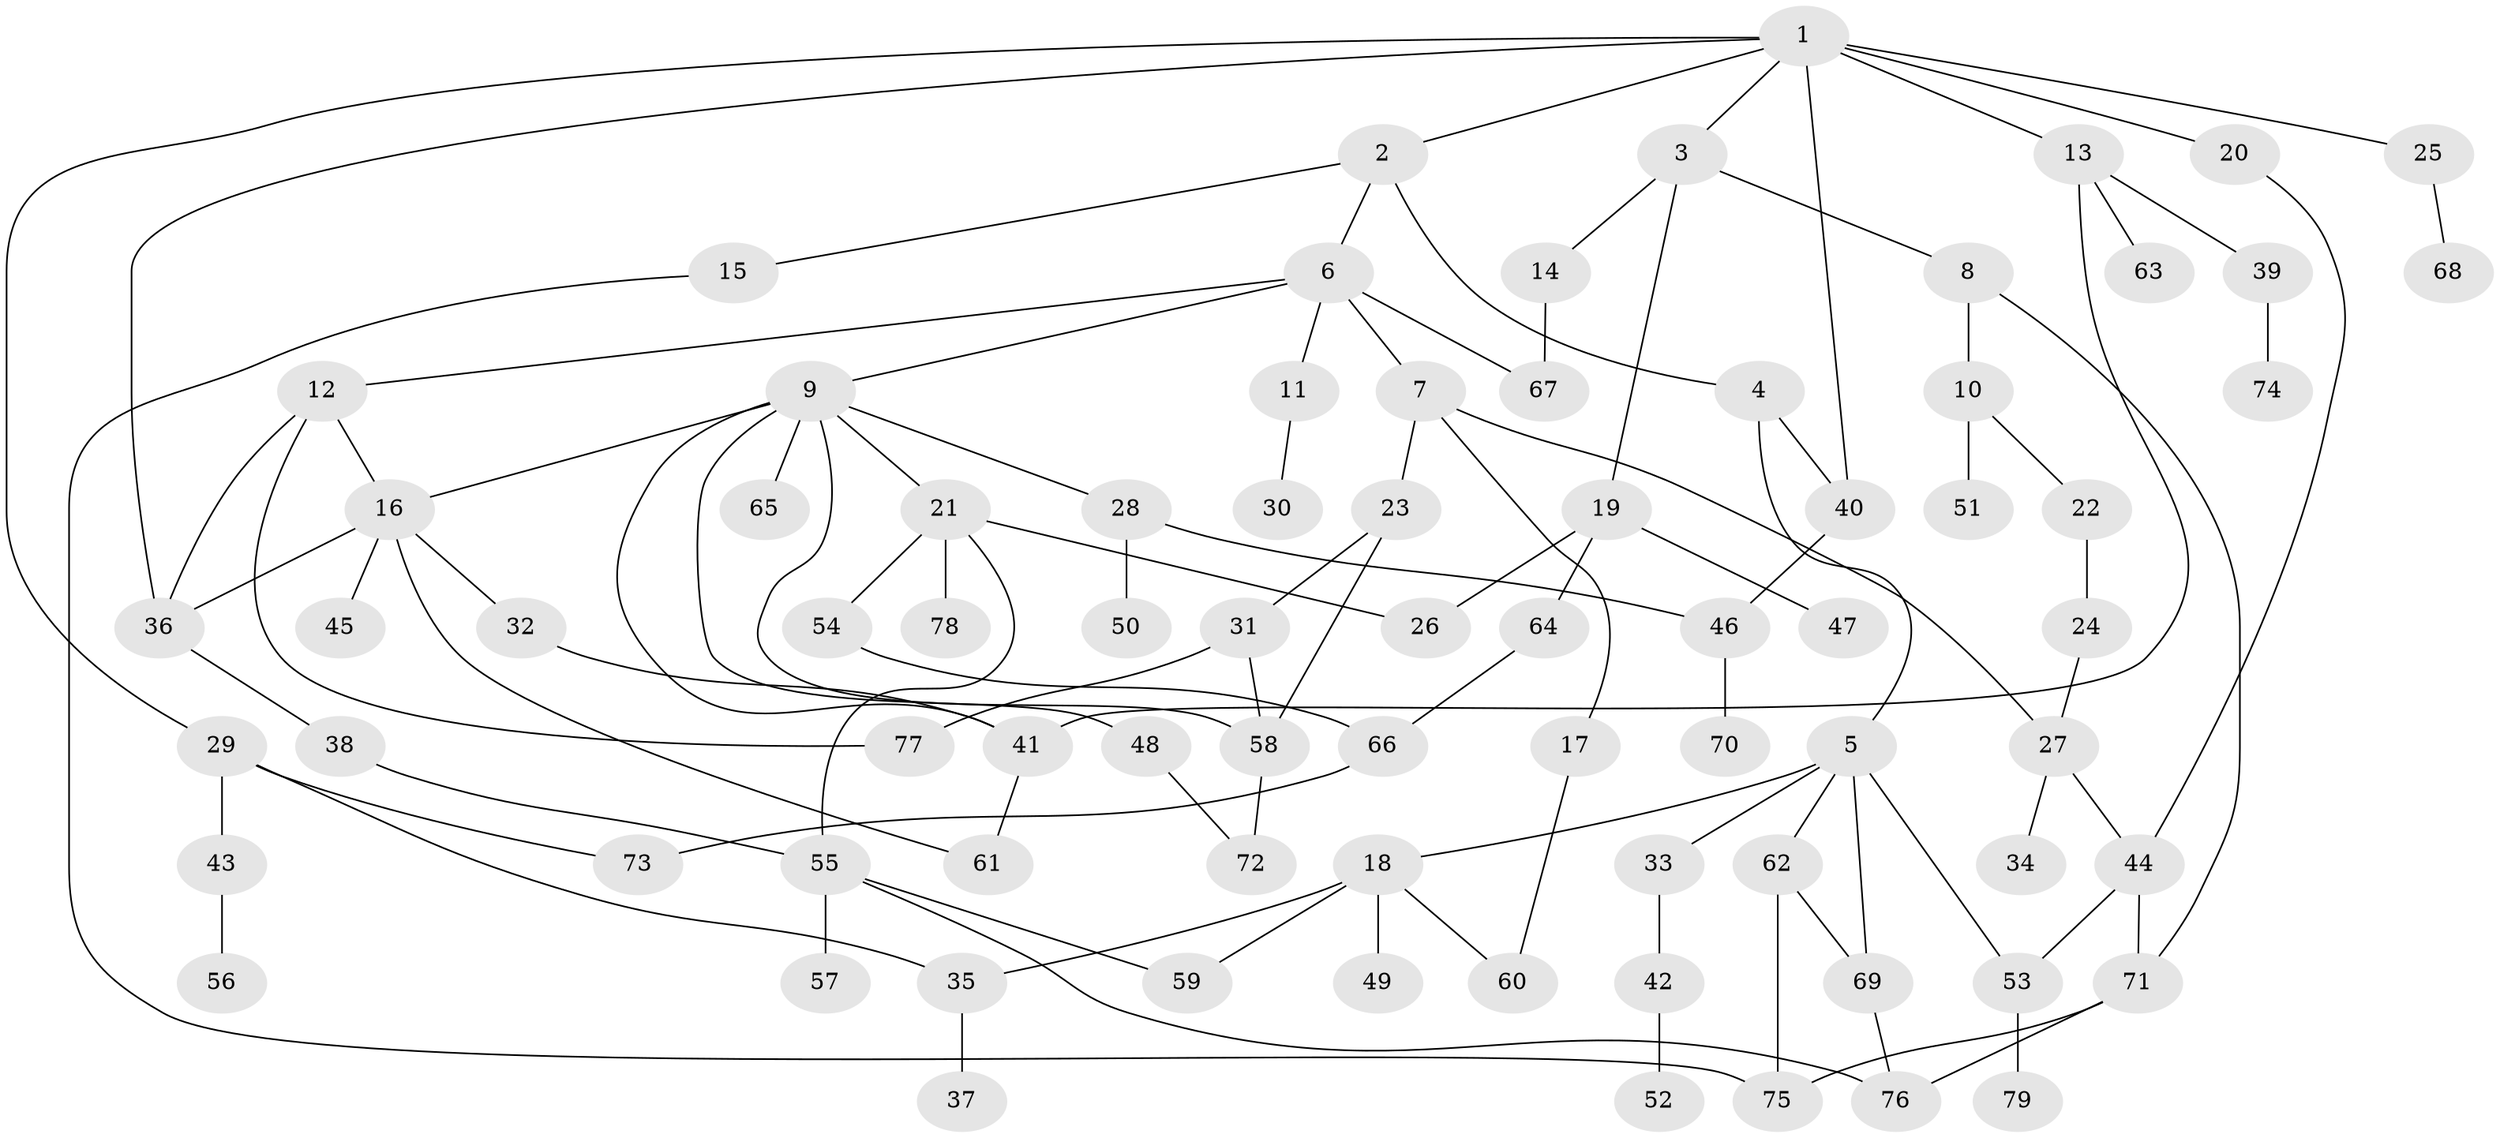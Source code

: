 // coarse degree distribution, {8: 0.08695652173913043, 7: 0.043478260869565216, 15: 0.043478260869565216, 2: 0.30434782608695654, 3: 0.08695652173913043, 1: 0.43478260869565216}
// Generated by graph-tools (version 1.1) at 2025/17/03/04/25 18:17:00]
// undirected, 79 vertices, 107 edges
graph export_dot {
graph [start="1"]
  node [color=gray90,style=filled];
  1;
  2;
  3;
  4;
  5;
  6;
  7;
  8;
  9;
  10;
  11;
  12;
  13;
  14;
  15;
  16;
  17;
  18;
  19;
  20;
  21;
  22;
  23;
  24;
  25;
  26;
  27;
  28;
  29;
  30;
  31;
  32;
  33;
  34;
  35;
  36;
  37;
  38;
  39;
  40;
  41;
  42;
  43;
  44;
  45;
  46;
  47;
  48;
  49;
  50;
  51;
  52;
  53;
  54;
  55;
  56;
  57;
  58;
  59;
  60;
  61;
  62;
  63;
  64;
  65;
  66;
  67;
  68;
  69;
  70;
  71;
  72;
  73;
  74;
  75;
  76;
  77;
  78;
  79;
  1 -- 2;
  1 -- 3;
  1 -- 13;
  1 -- 20;
  1 -- 25;
  1 -- 29;
  1 -- 36;
  1 -- 40;
  2 -- 4;
  2 -- 6;
  2 -- 15;
  3 -- 8;
  3 -- 14;
  3 -- 19;
  4 -- 5;
  4 -- 40;
  5 -- 18;
  5 -- 33;
  5 -- 62;
  5 -- 69;
  5 -- 53;
  6 -- 7;
  6 -- 9;
  6 -- 11;
  6 -- 12;
  6 -- 67;
  7 -- 17;
  7 -- 23;
  7 -- 27;
  8 -- 10;
  8 -- 71;
  9 -- 21;
  9 -- 28;
  9 -- 48;
  9 -- 65;
  9 -- 16;
  9 -- 41;
  9 -- 58;
  10 -- 22;
  10 -- 51;
  11 -- 30;
  12 -- 16;
  12 -- 77;
  12 -- 36;
  13 -- 39;
  13 -- 63;
  13 -- 41;
  14 -- 67;
  15 -- 75;
  16 -- 32;
  16 -- 45;
  16 -- 61;
  16 -- 36;
  17 -- 60;
  18 -- 49;
  18 -- 60;
  18 -- 59;
  18 -- 35;
  19 -- 47;
  19 -- 64;
  19 -- 26;
  20 -- 44;
  21 -- 26;
  21 -- 54;
  21 -- 78;
  21 -- 55;
  22 -- 24;
  23 -- 31;
  23 -- 58;
  24 -- 27;
  25 -- 68;
  27 -- 34;
  27 -- 44;
  28 -- 46;
  28 -- 50;
  29 -- 35;
  29 -- 43;
  29 -- 73;
  31 -- 58;
  31 -- 77;
  32 -- 41;
  33 -- 42;
  35 -- 37;
  36 -- 38;
  38 -- 55;
  39 -- 74;
  40 -- 46;
  41 -- 61;
  42 -- 52;
  43 -- 56;
  44 -- 53;
  44 -- 71;
  46 -- 70;
  48 -- 72;
  53 -- 79;
  54 -- 66;
  55 -- 57;
  55 -- 59;
  55 -- 76;
  58 -- 72;
  62 -- 75;
  62 -- 69;
  64 -- 66;
  66 -- 73;
  69 -- 76;
  71 -- 76;
  71 -- 75;
}
